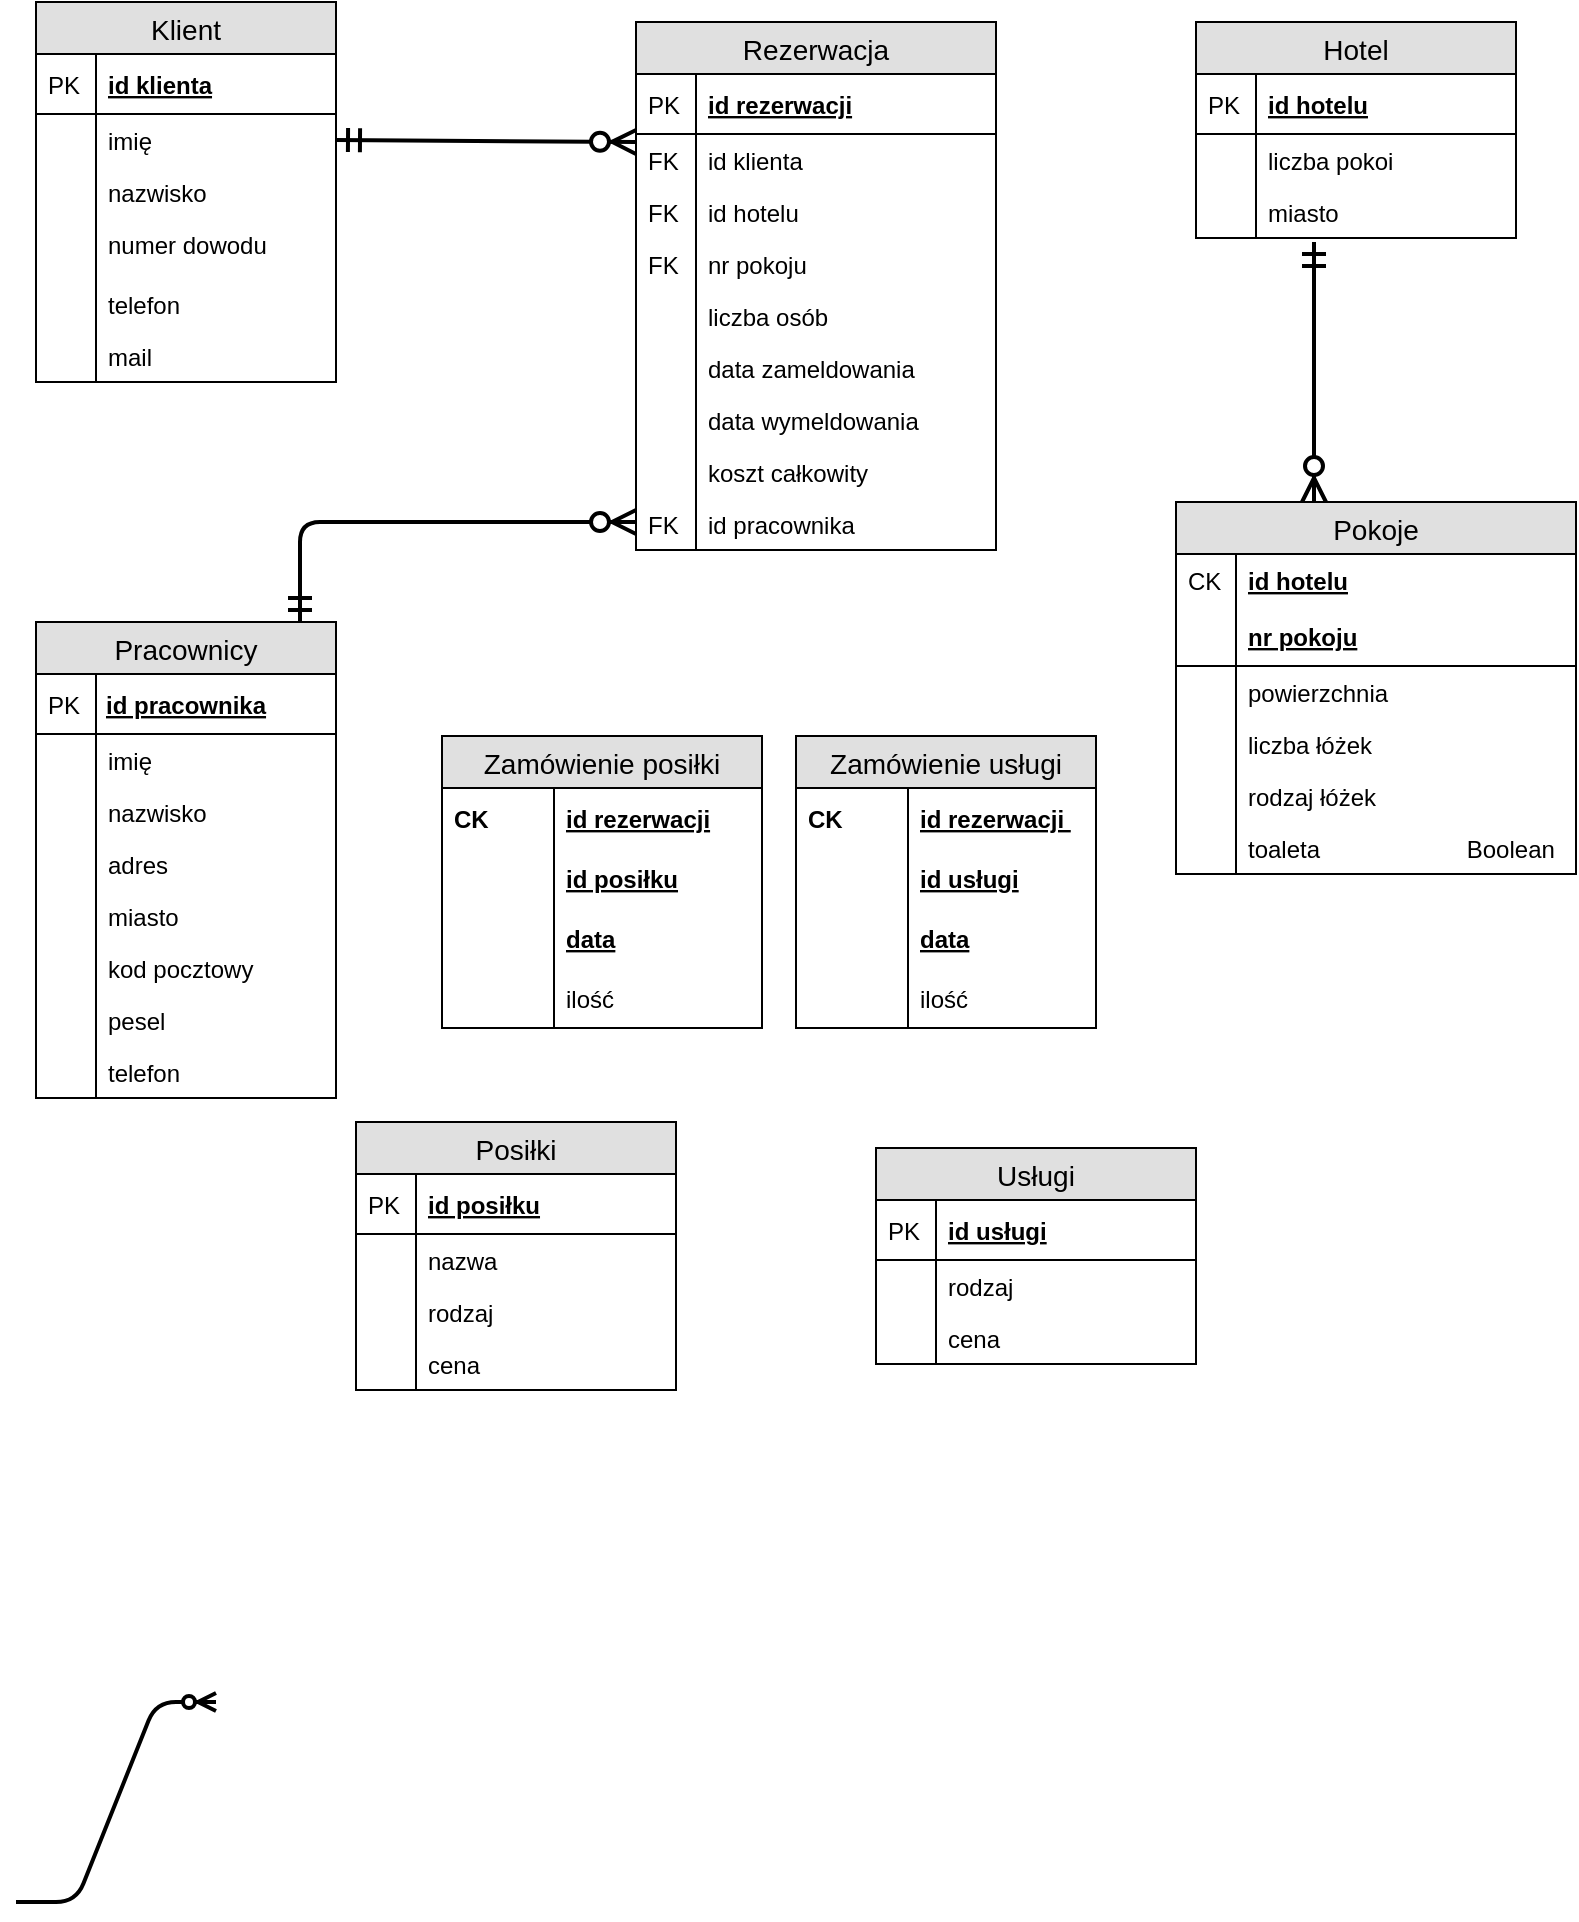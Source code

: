 <mxfile version="12.2.2" type="github" pages="1">
  <diagram id="eyHHcdrzbElofcJFkmy_" name="Page-1">
    <mxGraphModel dx="1168" dy="770" grid="1" gridSize="10" guides="1" tooltips="1" connect="1" arrows="1" fold="1" page="1" pageScale="1" pageWidth="827" pageHeight="1169" math="0" shadow="0">
      <root>
        <object label="" id="0">
          <mxCell/>
        </object>
        <mxCell id="1" parent="0"/>
        <mxCell id="zYe5BoqIVoptwqaEqp91-1" value="Rezerwacja" style="swimlane;fontStyle=0;childLayout=stackLayout;horizontal=1;startSize=26;fillColor=#e0e0e0;horizontalStack=0;resizeParent=1;resizeParentMax=0;resizeLast=0;collapsible=1;marginBottom=0;swimlaneFillColor=#ffffff;align=center;fontSize=14;" parent="1" vertex="1">
          <mxGeometry x="350" y="40" width="180" height="264" as="geometry"/>
        </mxCell>
        <mxCell id="zYe5BoqIVoptwqaEqp91-2" value="id rezerwacji" style="shape=partialRectangle;top=0;left=0;right=0;bottom=1;align=left;verticalAlign=middle;fillColor=none;spacingLeft=34;spacingRight=4;overflow=hidden;rotatable=0;points=[[0,0.5],[1,0.5]];portConstraint=eastwest;dropTarget=0;fontStyle=5;fontSize=12;" parent="zYe5BoqIVoptwqaEqp91-1" vertex="1">
          <mxGeometry y="26" width="180" height="30" as="geometry"/>
        </mxCell>
        <mxCell id="zYe5BoqIVoptwqaEqp91-3" value="PK" style="shape=partialRectangle;top=0;left=0;bottom=0;fillColor=none;align=left;verticalAlign=middle;spacingLeft=4;spacingRight=4;overflow=hidden;rotatable=0;points=[];portConstraint=eastwest;part=1;fontSize=12;" parent="zYe5BoqIVoptwqaEqp91-2" vertex="1" connectable="0">
          <mxGeometry width="30" height="30" as="geometry"/>
        </mxCell>
        <mxCell id="zYe5BoqIVoptwqaEqp91-8" value="id klienta" style="shape=partialRectangle;top=0;left=0;right=0;bottom=0;align=left;verticalAlign=top;fillColor=none;spacingLeft=34;spacingRight=4;overflow=hidden;rotatable=0;points=[[0,0.5],[1,0.5]];portConstraint=eastwest;dropTarget=0;fontSize=12;" parent="zYe5BoqIVoptwqaEqp91-1" vertex="1">
          <mxGeometry y="56" width="180" height="26" as="geometry"/>
        </mxCell>
        <mxCell id="zYe5BoqIVoptwqaEqp91-9" value="FK" style="shape=partialRectangle;top=0;left=0;bottom=0;fillColor=none;align=left;verticalAlign=top;spacingLeft=4;spacingRight=4;overflow=hidden;rotatable=0;points=[];portConstraint=eastwest;part=1;fontSize=12;" parent="zYe5BoqIVoptwqaEqp91-8" vertex="1" connectable="0">
          <mxGeometry width="30" height="26" as="geometry"/>
        </mxCell>
        <mxCell id="zYe5BoqIVoptwqaEqp91-4" value="id hotelu" style="shape=partialRectangle;top=0;left=0;right=0;bottom=0;align=left;verticalAlign=top;fillColor=none;spacingLeft=34;spacingRight=4;overflow=hidden;rotatable=0;points=[[0,0.5],[1,0.5]];portConstraint=eastwest;dropTarget=0;fontSize=12;" parent="zYe5BoqIVoptwqaEqp91-1" vertex="1">
          <mxGeometry y="82" width="180" height="26" as="geometry"/>
        </mxCell>
        <mxCell id="zYe5BoqIVoptwqaEqp91-5" value="FK" style="shape=partialRectangle;top=0;left=0;bottom=0;fillColor=none;align=left;verticalAlign=top;spacingLeft=4;spacingRight=4;overflow=hidden;rotatable=0;points=[];portConstraint=eastwest;part=1;fontSize=12;" parent="zYe5BoqIVoptwqaEqp91-4" vertex="1" connectable="0">
          <mxGeometry width="30" height="26" as="geometry"/>
        </mxCell>
        <mxCell id="zYe5BoqIVoptwqaEqp91-6" value="nr pokoju" style="shape=partialRectangle;top=0;left=0;right=0;bottom=0;align=left;verticalAlign=top;fillColor=none;spacingLeft=34;spacingRight=4;overflow=hidden;rotatable=0;points=[[0,0.5],[1,0.5]];portConstraint=eastwest;dropTarget=0;fontSize=12;" parent="zYe5BoqIVoptwqaEqp91-1" vertex="1">
          <mxGeometry y="108" width="180" height="26" as="geometry"/>
        </mxCell>
        <mxCell id="zYe5BoqIVoptwqaEqp91-7" value="FK" style="shape=partialRectangle;top=0;left=0;bottom=0;fillColor=none;align=left;verticalAlign=top;spacingLeft=4;spacingRight=4;overflow=hidden;rotatable=0;points=[];portConstraint=eastwest;part=1;fontSize=12;" parent="zYe5BoqIVoptwqaEqp91-6" vertex="1" connectable="0">
          <mxGeometry width="30" height="26" as="geometry"/>
        </mxCell>
        <mxCell id="zYe5BoqIVoptwqaEqp91-12" value="liczba osób " style="shape=partialRectangle;top=0;left=0;right=0;bottom=0;align=left;verticalAlign=top;fillColor=none;spacingLeft=34;spacingRight=4;overflow=hidden;rotatable=0;points=[[0,0.5],[1,0.5]];portConstraint=eastwest;dropTarget=0;fontSize=12;" parent="zYe5BoqIVoptwqaEqp91-1" vertex="1">
          <mxGeometry y="134" width="180" height="26" as="geometry"/>
        </mxCell>
        <mxCell id="zYe5BoqIVoptwqaEqp91-13" value="" style="shape=partialRectangle;top=0;left=0;bottom=0;fillColor=none;align=left;verticalAlign=top;spacingLeft=4;spacingRight=4;overflow=hidden;rotatable=0;points=[];portConstraint=eastwest;part=1;fontSize=12;" parent="zYe5BoqIVoptwqaEqp91-12" vertex="1" connectable="0">
          <mxGeometry width="30" height="26" as="geometry"/>
        </mxCell>
        <mxCell id="zYe5BoqIVoptwqaEqp91-14" value="data zameldowania" style="shape=partialRectangle;top=0;left=0;right=0;bottom=0;align=left;verticalAlign=top;fillColor=none;spacingLeft=34;spacingRight=4;overflow=hidden;rotatable=0;points=[[0,0.5],[1,0.5]];portConstraint=eastwest;dropTarget=0;fontSize=12;" parent="zYe5BoqIVoptwqaEqp91-1" vertex="1">
          <mxGeometry y="160" width="180" height="26" as="geometry"/>
        </mxCell>
        <mxCell id="zYe5BoqIVoptwqaEqp91-15" value="" style="shape=partialRectangle;top=0;left=0;bottom=0;fillColor=none;align=left;verticalAlign=top;spacingLeft=4;spacingRight=4;overflow=hidden;rotatable=0;points=[];portConstraint=eastwest;part=1;fontSize=12;" parent="zYe5BoqIVoptwqaEqp91-14" vertex="1" connectable="0">
          <mxGeometry width="30" height="26" as="geometry"/>
        </mxCell>
        <mxCell id="hdCmrwVaHmSog3tD7lYt-102" value="data wymeldowania" style="shape=partialRectangle;top=0;left=0;right=0;bottom=0;align=left;verticalAlign=top;fillColor=none;spacingLeft=34;spacingRight=4;overflow=hidden;rotatable=0;points=[[0,0.5],[1,0.5]];portConstraint=eastwest;dropTarget=0;fontSize=12;" vertex="1" parent="zYe5BoqIVoptwqaEqp91-1">
          <mxGeometry y="186" width="180" height="26" as="geometry"/>
        </mxCell>
        <mxCell id="hdCmrwVaHmSog3tD7lYt-103" value="" style="shape=partialRectangle;top=0;left=0;bottom=0;fillColor=none;align=left;verticalAlign=top;spacingLeft=4;spacingRight=4;overflow=hidden;rotatable=0;points=[];portConstraint=eastwest;part=1;fontSize=12;" vertex="1" connectable="0" parent="hdCmrwVaHmSog3tD7lYt-102">
          <mxGeometry width="30" height="26" as="geometry"/>
        </mxCell>
        <mxCell id="zYe5BoqIVoptwqaEqp91-39" value="koszt całkowity" style="shape=partialRectangle;top=0;left=0;right=0;bottom=0;align=left;verticalAlign=top;fillColor=none;spacingLeft=34;spacingRight=4;overflow=hidden;rotatable=0;points=[[0,0.5],[1,0.5]];portConstraint=eastwest;dropTarget=0;fontSize=12;" parent="zYe5BoqIVoptwqaEqp91-1" vertex="1">
          <mxGeometry y="212" width="180" height="26" as="geometry"/>
        </mxCell>
        <mxCell id="zYe5BoqIVoptwqaEqp91-40" value="" style="shape=partialRectangle;top=0;left=0;bottom=0;fillColor=none;align=left;verticalAlign=top;spacingLeft=4;spacingRight=4;overflow=hidden;rotatable=0;points=[];portConstraint=eastwest;part=1;fontSize=12;" parent="zYe5BoqIVoptwqaEqp91-39" vertex="1" connectable="0">
          <mxGeometry width="30" height="26" as="geometry"/>
        </mxCell>
        <mxCell id="zYe5BoqIVoptwqaEqp91-41" value="id pracownika" style="shape=partialRectangle;top=0;left=0;right=0;bottom=0;align=left;verticalAlign=top;fillColor=none;spacingLeft=34;spacingRight=4;overflow=hidden;rotatable=0;points=[[0,0.5],[1,0.5]];portConstraint=eastwest;dropTarget=0;fontSize=12;" parent="zYe5BoqIVoptwqaEqp91-1" vertex="1">
          <mxGeometry y="238" width="180" height="26" as="geometry"/>
        </mxCell>
        <mxCell id="zYe5BoqIVoptwqaEqp91-42" value="FK" style="shape=partialRectangle;top=0;left=0;bottom=0;fillColor=none;align=left;verticalAlign=top;spacingLeft=4;spacingRight=4;overflow=hidden;rotatable=0;points=[];portConstraint=eastwest;part=1;fontSize=12;" parent="zYe5BoqIVoptwqaEqp91-41" vertex="1" connectable="0">
          <mxGeometry width="30" height="26" as="geometry"/>
        </mxCell>
        <mxCell id="zYe5BoqIVoptwqaEqp91-43" value="Klient" style="swimlane;fontStyle=0;childLayout=stackLayout;horizontal=1;startSize=26;fillColor=#e0e0e0;horizontalStack=0;resizeParent=1;resizeParentMax=0;resizeLast=0;collapsible=1;marginBottom=0;swimlaneFillColor=#ffffff;align=center;fontSize=14;" parent="1" vertex="1">
          <mxGeometry x="50" y="30" width="150" height="190" as="geometry"/>
        </mxCell>
        <mxCell id="zYe5BoqIVoptwqaEqp91-44" value="id klienta" style="shape=partialRectangle;top=0;left=0;right=0;bottom=1;align=left;verticalAlign=middle;fillColor=none;spacingLeft=34;spacingRight=4;overflow=hidden;rotatable=0;points=[[0,0.5],[1,0.5]];portConstraint=eastwest;dropTarget=0;fontStyle=5;fontSize=12;" parent="zYe5BoqIVoptwqaEqp91-43" vertex="1">
          <mxGeometry y="26" width="150" height="30" as="geometry"/>
        </mxCell>
        <mxCell id="zYe5BoqIVoptwqaEqp91-45" value="PK" style="shape=partialRectangle;top=0;left=0;bottom=0;fillColor=none;align=left;verticalAlign=middle;spacingLeft=4;spacingRight=4;overflow=hidden;rotatable=0;points=[];portConstraint=eastwest;part=1;fontSize=12;" parent="zYe5BoqIVoptwqaEqp91-44" vertex="1" connectable="0">
          <mxGeometry width="30" height="30" as="geometry"/>
        </mxCell>
        <mxCell id="zYe5BoqIVoptwqaEqp91-46" value="imię             " style="shape=partialRectangle;top=0;left=0;right=0;bottom=0;align=left;verticalAlign=top;fillColor=none;spacingLeft=34;spacingRight=4;overflow=hidden;rotatable=0;points=[[0,0.5],[1,0.5]];portConstraint=eastwest;dropTarget=0;fontSize=12;" parent="zYe5BoqIVoptwqaEqp91-43" vertex="1">
          <mxGeometry y="56" width="150" height="26" as="geometry"/>
        </mxCell>
        <mxCell id="zYe5BoqIVoptwqaEqp91-47" value="" style="shape=partialRectangle;top=0;left=0;bottom=0;fillColor=none;align=left;verticalAlign=top;spacingLeft=4;spacingRight=4;overflow=hidden;rotatable=0;points=[];portConstraint=eastwest;part=1;fontSize=12;" parent="zYe5BoqIVoptwqaEqp91-46" vertex="1" connectable="0">
          <mxGeometry width="30" height="26" as="geometry"/>
        </mxCell>
        <mxCell id="zYe5BoqIVoptwqaEqp91-48" value="nazwisko     " style="shape=partialRectangle;top=0;left=0;right=0;bottom=0;align=left;verticalAlign=top;fillColor=none;spacingLeft=34;spacingRight=4;overflow=hidden;rotatable=0;points=[[0,0.5],[1,0.5]];portConstraint=eastwest;dropTarget=0;fontSize=12;" parent="zYe5BoqIVoptwqaEqp91-43" vertex="1">
          <mxGeometry y="82" width="150" height="26" as="geometry"/>
        </mxCell>
        <mxCell id="zYe5BoqIVoptwqaEqp91-49" value="" style="shape=partialRectangle;top=0;left=0;bottom=0;fillColor=none;align=left;verticalAlign=top;spacingLeft=4;spacingRight=4;overflow=hidden;rotatable=0;points=[];portConstraint=eastwest;part=1;fontSize=12;" parent="zYe5BoqIVoptwqaEqp91-48" vertex="1" connectable="0">
          <mxGeometry width="30" height="26" as="geometry"/>
        </mxCell>
        <mxCell id="zYe5BoqIVoptwqaEqp91-100" value="numer dowodu" style="shape=partialRectangle;top=0;left=0;right=0;bottom=0;align=left;verticalAlign=top;fillColor=none;spacingLeft=34;spacingRight=4;overflow=hidden;rotatable=0;points=[[0,0.5],[1,0.5]];portConstraint=eastwest;dropTarget=0;fontSize=12;" parent="zYe5BoqIVoptwqaEqp91-43" vertex="1">
          <mxGeometry y="108" width="150" height="30" as="geometry"/>
        </mxCell>
        <mxCell id="zYe5BoqIVoptwqaEqp91-101" value="" style="shape=partialRectangle;top=0;left=0;bottom=0;fillColor=none;align=left;verticalAlign=top;spacingLeft=4;spacingRight=4;overflow=hidden;rotatable=0;points=[];portConstraint=eastwest;part=1;fontSize=12;" parent="zYe5BoqIVoptwqaEqp91-100" vertex="1" connectable="0">
          <mxGeometry width="30" height="30" as="geometry"/>
        </mxCell>
        <mxCell id="zYe5BoqIVoptwqaEqp91-104" value="telefon" style="shape=partialRectangle;top=0;left=0;right=0;bottom=0;align=left;verticalAlign=top;fillColor=none;spacingLeft=34;spacingRight=4;overflow=hidden;rotatable=0;points=[[0,0.5],[1,0.5]];portConstraint=eastwest;dropTarget=0;fontSize=12;" parent="zYe5BoqIVoptwqaEqp91-43" vertex="1">
          <mxGeometry y="138" width="150" height="26" as="geometry"/>
        </mxCell>
        <mxCell id="zYe5BoqIVoptwqaEqp91-105" value="" style="shape=partialRectangle;top=0;left=0;bottom=0;fillColor=none;align=left;verticalAlign=top;spacingLeft=4;spacingRight=4;overflow=hidden;rotatable=0;points=[];portConstraint=eastwest;part=1;fontSize=12;" parent="zYe5BoqIVoptwqaEqp91-104" vertex="1" connectable="0">
          <mxGeometry width="30" height="26" as="geometry"/>
        </mxCell>
        <mxCell id="zYe5BoqIVoptwqaEqp91-106" value="mail" style="shape=partialRectangle;top=0;left=0;right=0;bottom=0;align=left;verticalAlign=top;fillColor=none;spacingLeft=34;spacingRight=4;overflow=hidden;rotatable=0;points=[[0,0.5],[1,0.5]];portConstraint=eastwest;dropTarget=0;fontSize=12;" parent="zYe5BoqIVoptwqaEqp91-43" vertex="1">
          <mxGeometry y="164" width="150" height="26" as="geometry"/>
        </mxCell>
        <mxCell id="zYe5BoqIVoptwqaEqp91-107" value="" style="shape=partialRectangle;top=0;left=0;bottom=0;fillColor=none;align=left;verticalAlign=top;spacingLeft=4;spacingRight=4;overflow=hidden;rotatable=0;points=[];portConstraint=eastwest;part=1;fontSize=12;" parent="zYe5BoqIVoptwqaEqp91-106" vertex="1" connectable="0">
          <mxGeometry width="30" height="26" as="geometry"/>
        </mxCell>
        <mxCell id="zYe5BoqIVoptwqaEqp91-54" value="Hotel" style="swimlane;fontStyle=0;childLayout=stackLayout;horizontal=1;startSize=26;fillColor=#e0e0e0;horizontalStack=0;resizeParent=1;resizeParentMax=0;resizeLast=0;collapsible=1;marginBottom=0;swimlaneFillColor=#ffffff;align=center;fontSize=14;" parent="1" vertex="1">
          <mxGeometry x="630" y="40" width="160" height="108" as="geometry"/>
        </mxCell>
        <mxCell id="zYe5BoqIVoptwqaEqp91-55" value="id hotelu" style="shape=partialRectangle;top=0;left=0;right=0;bottom=1;align=left;verticalAlign=middle;fillColor=none;spacingLeft=34;spacingRight=4;overflow=hidden;rotatable=0;points=[[0,0.5],[1,0.5]];portConstraint=eastwest;dropTarget=0;fontStyle=5;fontSize=12;" parent="zYe5BoqIVoptwqaEqp91-54" vertex="1">
          <mxGeometry y="26" width="160" height="30" as="geometry"/>
        </mxCell>
        <mxCell id="zYe5BoqIVoptwqaEqp91-56" value="PK" style="shape=partialRectangle;top=0;left=0;bottom=0;fillColor=none;align=left;verticalAlign=middle;spacingLeft=4;spacingRight=4;overflow=hidden;rotatable=0;points=[];portConstraint=eastwest;part=1;fontSize=12;" parent="zYe5BoqIVoptwqaEqp91-55" vertex="1" connectable="0">
          <mxGeometry width="30" height="30" as="geometry"/>
        </mxCell>
        <mxCell id="zYe5BoqIVoptwqaEqp91-57" value="liczba pokoi" style="shape=partialRectangle;top=0;left=0;right=0;bottom=0;align=left;verticalAlign=top;fillColor=none;spacingLeft=34;spacingRight=4;overflow=hidden;rotatable=0;points=[[0,0.5],[1,0.5]];portConstraint=eastwest;dropTarget=0;fontSize=12;" parent="zYe5BoqIVoptwqaEqp91-54" vertex="1">
          <mxGeometry y="56" width="160" height="26" as="geometry"/>
        </mxCell>
        <mxCell id="zYe5BoqIVoptwqaEqp91-58" value="" style="shape=partialRectangle;top=0;left=0;bottom=0;fillColor=none;align=left;verticalAlign=top;spacingLeft=4;spacingRight=4;overflow=hidden;rotatable=0;points=[];portConstraint=eastwest;part=1;fontSize=12;" parent="zYe5BoqIVoptwqaEqp91-57" vertex="1" connectable="0">
          <mxGeometry width="30" height="26" as="geometry"/>
        </mxCell>
        <mxCell id="zYe5BoqIVoptwqaEqp91-59" value="miasto" style="shape=partialRectangle;top=0;left=0;right=0;bottom=0;align=left;verticalAlign=top;fillColor=none;spacingLeft=34;spacingRight=4;overflow=hidden;rotatable=0;points=[[0,0.5],[1,0.5]];portConstraint=eastwest;dropTarget=0;fontSize=12;" parent="zYe5BoqIVoptwqaEqp91-54" vertex="1">
          <mxGeometry y="82" width="160" height="26" as="geometry"/>
        </mxCell>
        <mxCell id="zYe5BoqIVoptwqaEqp91-60" value="" style="shape=partialRectangle;top=0;left=0;bottom=0;fillColor=none;align=left;verticalAlign=top;spacingLeft=4;spacingRight=4;overflow=hidden;rotatable=0;points=[];portConstraint=eastwest;part=1;fontSize=12;" parent="zYe5BoqIVoptwqaEqp91-59" vertex="1" connectable="0">
          <mxGeometry width="30" height="26" as="geometry"/>
        </mxCell>
        <mxCell id="zYe5BoqIVoptwqaEqp91-117" value="Pracownicy" style="swimlane;fontStyle=0;childLayout=stackLayout;horizontal=1;startSize=26;fillColor=#e0e0e0;horizontalStack=0;resizeParent=1;resizeParentMax=0;resizeLast=0;collapsible=1;marginBottom=0;swimlaneFillColor=#ffffff;align=center;fontSize=14;" parent="1" vertex="1">
          <mxGeometry x="50" y="340" width="150" height="238" as="geometry"/>
        </mxCell>
        <mxCell id="zYe5BoqIVoptwqaEqp91-118" value="id pracownika" style="shape=partialRectangle;top=0;left=0;right=0;bottom=1;align=left;verticalAlign=middle;fillColor=none;spacingLeft=33;spacingRight=-1;overflow=hidden;rotatable=0;points=[[0,0.5],[1,0.5]];portConstraint=eastwest;dropTarget=0;fontStyle=5;fontSize=12;strokeColor=#000000;spacing=2;" parent="zYe5BoqIVoptwqaEqp91-117" vertex="1">
          <mxGeometry y="26" width="150" height="30" as="geometry"/>
        </mxCell>
        <mxCell id="zYe5BoqIVoptwqaEqp91-119" value="PK" style="shape=partialRectangle;top=0;left=0;bottom=0;fillColor=none;align=left;verticalAlign=middle;spacingLeft=4;spacingRight=4;overflow=hidden;rotatable=0;points=[];portConstraint=eastwest;part=1;fontSize=12;" parent="zYe5BoqIVoptwqaEqp91-118" vertex="1" connectable="0">
          <mxGeometry width="30" height="30" as="geometry"/>
        </mxCell>
        <mxCell id="zYe5BoqIVoptwqaEqp91-122" value="imię" style="shape=partialRectangle;top=0;left=0;right=0;bottom=0;align=left;verticalAlign=top;fillColor=none;spacingLeft=34;spacingRight=4;overflow=hidden;rotatable=0;points=[[0,0.5],[1,0.5]];portConstraint=eastwest;dropTarget=0;fontSize=12;" parent="zYe5BoqIVoptwqaEqp91-117" vertex="1">
          <mxGeometry y="56" width="150" height="26" as="geometry"/>
        </mxCell>
        <mxCell id="zYe5BoqIVoptwqaEqp91-123" value="" style="shape=partialRectangle;top=0;left=0;bottom=0;fillColor=none;align=left;verticalAlign=top;spacingLeft=4;spacingRight=4;overflow=hidden;rotatable=0;points=[];portConstraint=eastwest;part=1;fontSize=12;" parent="zYe5BoqIVoptwqaEqp91-122" vertex="1" connectable="0">
          <mxGeometry width="30" height="26" as="geometry"/>
        </mxCell>
        <mxCell id="hdCmrwVaHmSog3tD7lYt-77" value="nazwisko" style="shape=partialRectangle;top=0;left=0;right=0;bottom=0;align=left;verticalAlign=top;fillColor=none;spacingLeft=34;spacingRight=4;overflow=hidden;rotatable=0;points=[[0,0.5],[1,0.5]];portConstraint=eastwest;dropTarget=0;fontSize=12;" vertex="1" parent="zYe5BoqIVoptwqaEqp91-117">
          <mxGeometry y="82" width="150" height="26" as="geometry"/>
        </mxCell>
        <mxCell id="hdCmrwVaHmSog3tD7lYt-78" value="" style="shape=partialRectangle;top=0;left=0;bottom=0;fillColor=none;align=left;verticalAlign=top;spacingLeft=4;spacingRight=4;overflow=hidden;rotatable=0;points=[];portConstraint=eastwest;part=1;fontSize=12;" vertex="1" connectable="0" parent="hdCmrwVaHmSog3tD7lYt-77">
          <mxGeometry width="30" height="26" as="geometry"/>
        </mxCell>
        <mxCell id="zYe5BoqIVoptwqaEqp91-124" value="adres" style="shape=partialRectangle;top=0;left=0;right=0;bottom=0;align=left;verticalAlign=top;fillColor=none;spacingLeft=34;spacingRight=4;overflow=hidden;rotatable=0;points=[[0,0.5],[1,0.5]];portConstraint=eastwest;dropTarget=0;fontSize=12;" parent="zYe5BoqIVoptwqaEqp91-117" vertex="1">
          <mxGeometry y="108" width="150" height="26" as="geometry"/>
        </mxCell>
        <mxCell id="zYe5BoqIVoptwqaEqp91-125" value="" style="shape=partialRectangle;top=0;left=0;bottom=0;fillColor=none;align=left;verticalAlign=top;spacingLeft=4;spacingRight=4;overflow=hidden;rotatable=0;points=[];portConstraint=eastwest;part=1;fontSize=12;" parent="zYe5BoqIVoptwqaEqp91-124" vertex="1" connectable="0">
          <mxGeometry width="30" height="26" as="geometry"/>
        </mxCell>
        <mxCell id="hdCmrwVaHmSog3tD7lYt-81" value="miasto" style="shape=partialRectangle;top=0;left=0;right=0;bottom=0;align=left;verticalAlign=top;fillColor=none;spacingLeft=34;spacingRight=4;overflow=hidden;rotatable=0;points=[[0,0.5],[1,0.5]];portConstraint=eastwest;dropTarget=0;fontSize=12;" vertex="1" parent="zYe5BoqIVoptwqaEqp91-117">
          <mxGeometry y="134" width="150" height="26" as="geometry"/>
        </mxCell>
        <mxCell id="hdCmrwVaHmSog3tD7lYt-82" value="" style="shape=partialRectangle;top=0;left=0;bottom=0;fillColor=none;align=left;verticalAlign=top;spacingLeft=4;spacingRight=4;overflow=hidden;rotatable=0;points=[];portConstraint=eastwest;part=1;fontSize=12;" vertex="1" connectable="0" parent="hdCmrwVaHmSog3tD7lYt-81">
          <mxGeometry width="30" height="26" as="geometry"/>
        </mxCell>
        <mxCell id="hdCmrwVaHmSog3tD7lYt-83" value="kod pocztowy" style="shape=partialRectangle;top=0;left=0;right=0;bottom=0;align=left;verticalAlign=top;fillColor=none;spacingLeft=34;spacingRight=4;overflow=hidden;rotatable=0;points=[[0,0.5],[1,0.5]];portConstraint=eastwest;dropTarget=0;fontSize=12;" vertex="1" parent="zYe5BoqIVoptwqaEqp91-117">
          <mxGeometry y="160" width="150" height="26" as="geometry"/>
        </mxCell>
        <mxCell id="hdCmrwVaHmSog3tD7lYt-84" value="" style="shape=partialRectangle;top=0;left=0;bottom=0;fillColor=none;align=left;verticalAlign=top;spacingLeft=4;spacingRight=4;overflow=hidden;rotatable=0;points=[];portConstraint=eastwest;part=1;fontSize=12;" vertex="1" connectable="0" parent="hdCmrwVaHmSog3tD7lYt-83">
          <mxGeometry width="30" height="26" as="geometry"/>
        </mxCell>
        <mxCell id="hdCmrwVaHmSog3tD7lYt-85" value="pesel&#xa;" style="shape=partialRectangle;top=0;left=0;right=0;bottom=0;align=left;verticalAlign=top;fillColor=none;spacingLeft=34;spacingRight=4;overflow=hidden;rotatable=0;points=[[0,0.5],[1,0.5]];portConstraint=eastwest;dropTarget=0;fontSize=12;" vertex="1" parent="zYe5BoqIVoptwqaEqp91-117">
          <mxGeometry y="186" width="150" height="26" as="geometry"/>
        </mxCell>
        <mxCell id="hdCmrwVaHmSog3tD7lYt-86" value="" style="shape=partialRectangle;top=0;left=0;bottom=0;fillColor=none;align=left;verticalAlign=top;spacingLeft=4;spacingRight=4;overflow=hidden;rotatable=0;points=[];portConstraint=eastwest;part=1;fontSize=12;" vertex="1" connectable="0" parent="hdCmrwVaHmSog3tD7lYt-85">
          <mxGeometry width="30" height="26" as="geometry"/>
        </mxCell>
        <mxCell id="hdCmrwVaHmSog3tD7lYt-87" value="telefon" style="shape=partialRectangle;top=0;left=0;right=0;bottom=0;align=left;verticalAlign=top;fillColor=none;spacingLeft=34;spacingRight=4;overflow=hidden;rotatable=0;points=[[0,0.5],[1,0.5]];portConstraint=eastwest;dropTarget=0;fontSize=12;" vertex="1" parent="zYe5BoqIVoptwqaEqp91-117">
          <mxGeometry y="212" width="150" height="26" as="geometry"/>
        </mxCell>
        <mxCell id="hdCmrwVaHmSog3tD7lYt-88" value="" style="shape=partialRectangle;top=0;left=0;bottom=0;fillColor=none;align=left;verticalAlign=top;spacingLeft=4;spacingRight=4;overflow=hidden;rotatable=0;points=[];portConstraint=eastwest;part=1;fontSize=12;" vertex="1" connectable="0" parent="hdCmrwVaHmSog3tD7lYt-87">
          <mxGeometry width="30" height="26" as="geometry"/>
        </mxCell>
        <mxCell id="zYe5BoqIVoptwqaEqp91-137" value="Usługi" style="swimlane;fontStyle=0;childLayout=stackLayout;horizontal=1;startSize=26;fillColor=#e0e0e0;horizontalStack=0;resizeParent=1;resizeParentMax=0;resizeLast=0;collapsible=1;marginBottom=0;swimlaneFillColor=#ffffff;align=center;fontSize=14;" parent="1" vertex="1">
          <mxGeometry x="470" y="603" width="160" height="108" as="geometry"/>
        </mxCell>
        <mxCell id="zYe5BoqIVoptwqaEqp91-138" value="id usługi" style="shape=partialRectangle;top=0;left=0;right=0;bottom=1;align=left;verticalAlign=middle;fillColor=none;spacingLeft=34;spacingRight=4;overflow=hidden;rotatable=0;points=[[0,0.5],[1,0.5]];portConstraint=eastwest;dropTarget=0;fontStyle=5;fontSize=12;" parent="zYe5BoqIVoptwqaEqp91-137" vertex="1">
          <mxGeometry y="26" width="160" height="30" as="geometry"/>
        </mxCell>
        <mxCell id="zYe5BoqIVoptwqaEqp91-139" value="PK" style="shape=partialRectangle;top=0;left=0;bottom=0;fillColor=none;align=left;verticalAlign=middle;spacingLeft=4;spacingRight=4;overflow=hidden;rotatable=0;points=[];portConstraint=eastwest;part=1;fontSize=12;" parent="zYe5BoqIVoptwqaEqp91-138" vertex="1" connectable="0">
          <mxGeometry width="30" height="30" as="geometry"/>
        </mxCell>
        <mxCell id="zYe5BoqIVoptwqaEqp91-140" value="rodzaj" style="shape=partialRectangle;top=0;left=0;right=0;bottom=0;align=left;verticalAlign=top;fillColor=none;spacingLeft=34;spacingRight=4;overflow=hidden;rotatable=0;points=[[0,0.5],[1,0.5]];portConstraint=eastwest;dropTarget=0;fontSize=12;" parent="zYe5BoqIVoptwqaEqp91-137" vertex="1">
          <mxGeometry y="56" width="160" height="26" as="geometry"/>
        </mxCell>
        <mxCell id="zYe5BoqIVoptwqaEqp91-141" value="" style="shape=partialRectangle;top=0;left=0;bottom=0;fillColor=none;align=left;verticalAlign=top;spacingLeft=4;spacingRight=4;overflow=hidden;rotatable=0;points=[];portConstraint=eastwest;part=1;fontSize=12;" parent="zYe5BoqIVoptwqaEqp91-140" vertex="1" connectable="0">
          <mxGeometry width="30" height="26" as="geometry"/>
        </mxCell>
        <mxCell id="zYe5BoqIVoptwqaEqp91-142" value="cena" style="shape=partialRectangle;top=0;left=0;right=0;bottom=0;align=left;verticalAlign=top;fillColor=none;spacingLeft=34;spacingRight=4;overflow=hidden;rotatable=0;points=[[0,0.5],[1,0.5]];portConstraint=eastwest;dropTarget=0;fontSize=12;" parent="zYe5BoqIVoptwqaEqp91-137" vertex="1">
          <mxGeometry y="82" width="160" height="26" as="geometry"/>
        </mxCell>
        <mxCell id="zYe5BoqIVoptwqaEqp91-143" value="" style="shape=partialRectangle;top=0;left=0;bottom=0;fillColor=none;align=left;verticalAlign=top;spacingLeft=4;spacingRight=4;overflow=hidden;rotatable=0;points=[];portConstraint=eastwest;part=1;fontSize=12;" parent="zYe5BoqIVoptwqaEqp91-142" vertex="1" connectable="0">
          <mxGeometry width="30" height="26" as="geometry"/>
        </mxCell>
        <mxCell id="zYe5BoqIVoptwqaEqp91-148" value="Posiłki" style="swimlane;fontStyle=0;childLayout=stackLayout;horizontal=1;startSize=26;fillColor=#e0e0e0;horizontalStack=0;resizeParent=1;resizeParentMax=0;resizeLast=0;collapsible=1;marginBottom=0;swimlaneFillColor=#ffffff;align=center;fontSize=14;" parent="1" vertex="1">
          <mxGeometry x="210" y="590" width="160" height="134" as="geometry"/>
        </mxCell>
        <mxCell id="zYe5BoqIVoptwqaEqp91-149" value="id posiłku" style="shape=partialRectangle;top=0;left=0;right=0;bottom=1;align=left;verticalAlign=middle;fillColor=none;spacingLeft=34;spacingRight=4;overflow=hidden;rotatable=0;points=[[0,0.5],[1,0.5]];portConstraint=eastwest;dropTarget=0;fontStyle=5;fontSize=12;" parent="zYe5BoqIVoptwqaEqp91-148" vertex="1">
          <mxGeometry y="26" width="160" height="30" as="geometry"/>
        </mxCell>
        <mxCell id="zYe5BoqIVoptwqaEqp91-150" value="PK" style="shape=partialRectangle;top=0;left=0;bottom=0;fillColor=none;align=left;verticalAlign=middle;spacingLeft=4;spacingRight=4;overflow=hidden;rotatable=0;points=[];portConstraint=eastwest;part=1;fontSize=12;" parent="zYe5BoqIVoptwqaEqp91-149" vertex="1" connectable="0">
          <mxGeometry width="30" height="30" as="geometry"/>
        </mxCell>
        <mxCell id="zYe5BoqIVoptwqaEqp91-151" value="nazwa" style="shape=partialRectangle;top=0;left=0;right=0;bottom=0;align=left;verticalAlign=top;fillColor=none;spacingLeft=34;spacingRight=4;overflow=hidden;rotatable=0;points=[[0,0.5],[1,0.5]];portConstraint=eastwest;dropTarget=0;fontSize=12;" parent="zYe5BoqIVoptwqaEqp91-148" vertex="1">
          <mxGeometry y="56" width="160" height="26" as="geometry"/>
        </mxCell>
        <mxCell id="zYe5BoqIVoptwqaEqp91-152" value="" style="shape=partialRectangle;top=0;left=0;bottom=0;fillColor=none;align=left;verticalAlign=top;spacingLeft=4;spacingRight=4;overflow=hidden;rotatable=0;points=[];portConstraint=eastwest;part=1;fontSize=12;" parent="zYe5BoqIVoptwqaEqp91-151" vertex="1" connectable="0">
          <mxGeometry width="30" height="26" as="geometry"/>
        </mxCell>
        <mxCell id="zYe5BoqIVoptwqaEqp91-153" value="rodzaj" style="shape=partialRectangle;top=0;left=0;right=0;bottom=0;align=left;verticalAlign=top;fillColor=none;spacingLeft=34;spacingRight=4;overflow=hidden;rotatable=0;points=[[0,0.5],[1,0.5]];portConstraint=eastwest;dropTarget=0;fontSize=12;" parent="zYe5BoqIVoptwqaEqp91-148" vertex="1">
          <mxGeometry y="82" width="160" height="26" as="geometry"/>
        </mxCell>
        <mxCell id="zYe5BoqIVoptwqaEqp91-154" value="" style="shape=partialRectangle;top=0;left=0;bottom=0;fillColor=none;align=left;verticalAlign=top;spacingLeft=4;spacingRight=4;overflow=hidden;rotatable=0;points=[];portConstraint=eastwest;part=1;fontSize=12;" parent="zYe5BoqIVoptwqaEqp91-153" vertex="1" connectable="0">
          <mxGeometry width="30" height="26" as="geometry"/>
        </mxCell>
        <mxCell id="zYe5BoqIVoptwqaEqp91-155" value="cena" style="shape=partialRectangle;top=0;left=0;right=0;bottom=0;align=left;verticalAlign=top;fillColor=none;spacingLeft=34;spacingRight=4;overflow=hidden;rotatable=0;points=[[0,0.5],[1,0.5]];portConstraint=eastwest;dropTarget=0;fontSize=12;" parent="zYe5BoqIVoptwqaEqp91-148" vertex="1">
          <mxGeometry y="108" width="160" height="26" as="geometry"/>
        </mxCell>
        <mxCell id="zYe5BoqIVoptwqaEqp91-156" value="" style="shape=partialRectangle;top=0;left=0;bottom=0;fillColor=none;align=left;verticalAlign=top;spacingLeft=4;spacingRight=4;overflow=hidden;rotatable=0;points=[];portConstraint=eastwest;part=1;fontSize=12;" parent="zYe5BoqIVoptwqaEqp91-155" vertex="1" connectable="0">
          <mxGeometry width="30" height="26" as="geometry"/>
        </mxCell>
        <mxCell id="hdCmrwVaHmSog3tD7lYt-18" value="Zamówienie posiłki" style="swimlane;fontStyle=0;childLayout=stackLayout;horizontal=1;startSize=26;fillColor=#e0e0e0;horizontalStack=0;resizeParent=1;resizeParentMax=0;resizeLast=0;collapsible=1;marginBottom=0;swimlaneFillColor=#ffffff;align=center;fontSize=14;rounded=0;shadow=0;glass=0;comic=0;" vertex="1" parent="1">
          <mxGeometry x="253" y="397" width="160" height="146" as="geometry"/>
        </mxCell>
        <mxCell id="hdCmrwVaHmSog3tD7lYt-19" value="id rezerwacji" style="shape=partialRectangle;top=0;left=0;right=0;bottom=0;align=left;verticalAlign=middle;fillColor=none;spacingLeft=60;spacingRight=4;overflow=hidden;rotatable=0;points=[[0,0.5],[1,0.5]];portConstraint=eastwest;dropTarget=0;fontStyle=5;fontSize=12;" vertex="1" parent="hdCmrwVaHmSog3tD7lYt-18">
          <mxGeometry y="26" width="160" height="30" as="geometry"/>
        </mxCell>
        <mxCell id="hdCmrwVaHmSog3tD7lYt-20" value="CK" style="shape=partialRectangle;fontStyle=1;top=0;left=0;bottom=0;fillColor=none;align=left;verticalAlign=middle;spacingLeft=4;spacingRight=4;overflow=hidden;rotatable=0;points=[];portConstraint=eastwest;part=1;fontSize=12;" vertex="1" connectable="0" parent="hdCmrwVaHmSog3tD7lYt-19">
          <mxGeometry width="56" height="30" as="geometry"/>
        </mxCell>
        <mxCell id="hdCmrwVaHmSog3tD7lYt-21" value="id posiłku" style="shape=partialRectangle;top=0;left=0;right=0;bottom=0;align=left;verticalAlign=middle;fillColor=none;spacingLeft=60;spacingRight=4;overflow=hidden;rotatable=0;points=[[0,0.5],[1,0.5]];portConstraint=eastwest;dropTarget=0;fontStyle=5;fontSize=12;" vertex="1" parent="hdCmrwVaHmSog3tD7lYt-18">
          <mxGeometry y="56" width="160" height="30" as="geometry"/>
        </mxCell>
        <mxCell id="hdCmrwVaHmSog3tD7lYt-22" value="" style="shape=partialRectangle;fontStyle=1;top=0;left=0;bottom=0;fillColor=none;align=left;verticalAlign=middle;spacingLeft=4;spacingRight=4;overflow=hidden;rotatable=0;points=[];portConstraint=eastwest;part=1;fontSize=12;" vertex="1" connectable="0" parent="hdCmrwVaHmSog3tD7lYt-21">
          <mxGeometry width="56" height="30" as="geometry"/>
        </mxCell>
        <mxCell id="hdCmrwVaHmSog3tD7lYt-62" value="data" style="shape=partialRectangle;top=0;left=0;right=0;bottom=0;align=left;verticalAlign=middle;fillColor=none;spacingLeft=60;spacingRight=4;overflow=hidden;rotatable=0;points=[[0,0.5],[1,0.5]];portConstraint=eastwest;dropTarget=0;fontStyle=5;fontSize=12;" vertex="1" parent="hdCmrwVaHmSog3tD7lYt-18">
          <mxGeometry y="86" width="160" height="30" as="geometry"/>
        </mxCell>
        <mxCell id="hdCmrwVaHmSog3tD7lYt-63" value="" style="shape=partialRectangle;fontStyle=1;top=0;left=0;bottom=0;fillColor=none;align=left;verticalAlign=middle;spacingLeft=4;spacingRight=4;overflow=hidden;rotatable=0;points=[];portConstraint=eastwest;part=1;fontSize=12;" vertex="1" connectable="0" parent="hdCmrwVaHmSog3tD7lYt-62">
          <mxGeometry width="56" height="30" as="geometry"/>
        </mxCell>
        <mxCell id="hdCmrwVaHmSog3tD7lYt-98" value="ilość" style="shape=partialRectangle;top=0;left=0;right=0;bottom=0;align=left;verticalAlign=middle;fillColor=none;spacingLeft=60;spacingRight=4;overflow=hidden;rotatable=0;points=[[0,0.5],[1,0.5]];portConstraint=eastwest;dropTarget=0;fontStyle=0;fontSize=12;" vertex="1" parent="hdCmrwVaHmSog3tD7lYt-18">
          <mxGeometry y="116" width="160" height="30" as="geometry"/>
        </mxCell>
        <mxCell id="hdCmrwVaHmSog3tD7lYt-99" value="" style="shape=partialRectangle;fontStyle=1;top=0;left=0;bottom=0;fillColor=none;align=left;verticalAlign=middle;spacingLeft=4;spacingRight=4;overflow=hidden;rotatable=0;points=[];portConstraint=eastwest;part=1;fontSize=12;" vertex="1" connectable="0" parent="hdCmrwVaHmSog3tD7lYt-98">
          <mxGeometry width="56" height="30" as="geometry"/>
        </mxCell>
        <mxCell id="hdCmrwVaHmSog3tD7lYt-37" value="" style="fontSize=12;html=1;endArrow=ERzeroToMany;startArrow=ERmandOne;strokeWidth=2;jumpSize=12;endSize=9;startSize=9;exitX=1;exitY=0.5;exitDx=0;exitDy=0;startFill=0;" edge="1" parent="1" source="zYe5BoqIVoptwqaEqp91-46">
          <mxGeometry width="100" height="100" relative="1" as="geometry">
            <mxPoint x="200" y="195" as="sourcePoint"/>
            <mxPoint x="350" y="100" as="targetPoint"/>
          </mxGeometry>
        </mxCell>
        <mxCell id="hdCmrwVaHmSog3tD7lYt-39" value="" style="fontSize=12;html=1;endArrow=ERzeroToMany;startArrow=ERmandOne;strokeWidth=2;strokeColor=#000000;jumpStyle=none;bendable=1;noJump=1;startFill=1;endFill=1;anchorPointDirection=1;fixDash=0;snapToPoint=0;startSize=9;endSize=9;" edge="1" parent="1">
          <mxGeometry width="100" height="100" relative="1" as="geometry">
            <mxPoint x="689" y="150" as="sourcePoint"/>
            <mxPoint x="689" y="280" as="targetPoint"/>
          </mxGeometry>
        </mxCell>
        <mxCell id="hdCmrwVaHmSog3tD7lYt-64" value="Zamówienie usługi" style="swimlane;fontStyle=0;childLayout=stackLayout;horizontal=1;startSize=26;fillColor=#e0e0e0;horizontalStack=0;resizeParent=1;resizeParentMax=0;resizeLast=0;collapsible=1;marginBottom=0;swimlaneFillColor=#ffffff;align=center;fontSize=14;rounded=0;shadow=0;glass=0;comic=0;" vertex="1" parent="1">
          <mxGeometry x="430" y="397" width="150" height="146" as="geometry"/>
        </mxCell>
        <mxCell id="hdCmrwVaHmSog3tD7lYt-65" value="id rezerwacji " style="shape=partialRectangle;top=0;left=0;right=0;bottom=0;align=left;verticalAlign=middle;fillColor=none;spacingLeft=60;spacingRight=4;overflow=hidden;rotatable=0;points=[[0,0.5],[1,0.5]];portConstraint=eastwest;dropTarget=0;fontStyle=5;fontSize=12;strokeColor=none;" vertex="1" parent="hdCmrwVaHmSog3tD7lYt-64">
          <mxGeometry y="26" width="150" height="30" as="geometry"/>
        </mxCell>
        <mxCell id="hdCmrwVaHmSog3tD7lYt-66" value="CK" style="shape=partialRectangle;fontStyle=1;top=0;left=0;bottom=0;fillColor=none;align=left;verticalAlign=middle;spacingLeft=4;spacingRight=4;overflow=hidden;rotatable=0;points=[];portConstraint=eastwest;part=1;fontSize=12;" vertex="1" connectable="0" parent="hdCmrwVaHmSog3tD7lYt-65">
          <mxGeometry width="56" height="30" as="geometry"/>
        </mxCell>
        <mxCell id="hdCmrwVaHmSog3tD7lYt-67" value="id usługi" style="shape=partialRectangle;top=0;left=0;right=0;bottom=0;align=left;verticalAlign=middle;fillColor=none;spacingLeft=60;spacingRight=4;overflow=hidden;rotatable=0;points=[[0,0.5],[1,0.5]];portConstraint=eastwest;dropTarget=0;fontStyle=5;fontSize=12;strokeColor=#000000;" vertex="1" parent="hdCmrwVaHmSog3tD7lYt-64">
          <mxGeometry y="56" width="150" height="30" as="geometry"/>
        </mxCell>
        <mxCell id="hdCmrwVaHmSog3tD7lYt-68" value="" style="shape=partialRectangle;fontStyle=1;top=0;left=0;bottom=0;fillColor=none;align=left;verticalAlign=middle;spacingLeft=4;spacingRight=4;overflow=hidden;rotatable=0;points=[];portConstraint=eastwest;part=1;fontSize=12;" vertex="1" connectable="0" parent="hdCmrwVaHmSog3tD7lYt-67">
          <mxGeometry width="56" height="30" as="geometry"/>
        </mxCell>
        <mxCell id="hdCmrwVaHmSog3tD7lYt-71" value="data" style="shape=partialRectangle;top=0;left=0;right=0;bottom=0;align=left;verticalAlign=middle;fillColor=none;spacingLeft=60;spacingRight=4;overflow=hidden;rotatable=0;points=[[0,0.5],[1,0.5]];portConstraint=eastwest;dropTarget=0;fontStyle=5;fontSize=12;strokeColor=#000000;strokeWidth=3;perimeterSpacing=5;labelBorderColor=none;" vertex="1" parent="hdCmrwVaHmSog3tD7lYt-64">
          <mxGeometry y="86" width="150" height="30" as="geometry"/>
        </mxCell>
        <mxCell id="hdCmrwVaHmSog3tD7lYt-72" value="" style="shape=partialRectangle;fontStyle=1;top=0;left=0;bottom=0;fillColor=none;align=left;verticalAlign=middle;spacingLeft=4;spacingRight=4;overflow=hidden;rotatable=0;points=[];portConstraint=eastwest;part=1;fontSize=12;" vertex="1" connectable="0" parent="hdCmrwVaHmSog3tD7lYt-71">
          <mxGeometry width="56" height="30" as="geometry"/>
        </mxCell>
        <mxCell id="hdCmrwVaHmSog3tD7lYt-94" value="ilość" style="shape=partialRectangle;top=0;left=0;right=0;bottom=0;align=left;verticalAlign=middle;fillColor=none;spacingLeft=60;spacingRight=4;overflow=hidden;rotatable=0;points=[[0,0.5],[1,0.5]];portConstraint=eastwest;dropTarget=0;fontStyle=0;fontSize=12;strokeColor=#000000;strokeWidth=3;perimeterSpacing=5;labelBorderColor=none;" vertex="1" parent="hdCmrwVaHmSog3tD7lYt-64">
          <mxGeometry y="116" width="150" height="30" as="geometry"/>
        </mxCell>
        <mxCell id="hdCmrwVaHmSog3tD7lYt-95" value="" style="shape=partialRectangle;fontStyle=1;top=0;left=0;bottom=0;fillColor=none;align=left;verticalAlign=middle;spacingLeft=4;spacingRight=4;overflow=hidden;rotatable=0;points=[];portConstraint=eastwest;part=1;fontSize=12;" vertex="1" connectable="0" parent="hdCmrwVaHmSog3tD7lYt-94">
          <mxGeometry width="56" height="30" as="geometry"/>
        </mxCell>
        <mxCell id="zYe5BoqIVoptwqaEqp91-65" value="Pokoje" style="swimlane;fontStyle=0;childLayout=stackLayout;horizontal=1;startSize=26;fillColor=#e0e0e0;horizontalStack=0;resizeParent=1;resizeParentMax=0;resizeLast=0;collapsible=1;marginBottom=0;swimlaneFillColor=#ffffff;align=center;fontSize=14;flipV=0;fixDash=0;part=0;swimlaneLine=1;rounded=0;shadow=0;glass=0;comic=0;strokeColor=#000000;fillOpacity=100;strokeOpacity=100;" parent="1" vertex="1">
          <mxGeometry x="620" y="280" width="200" height="186" as="geometry"/>
        </mxCell>
        <mxCell id="zYe5BoqIVoptwqaEqp91-68" value="id hotelu" style="shape=partialRectangle;top=0;left=0;right=0;bottom=0;align=left;verticalAlign=top;fillColor=none;spacingLeft=34;spacingRight=4;overflow=hidden;rotatable=0;points=[[0,0.5],[1,0.5]];portConstraint=eastwest;dropTarget=0;fontSize=12;fontStyle=5" parent="zYe5BoqIVoptwqaEqp91-65" vertex="1">
          <mxGeometry y="26" width="200" height="26" as="geometry"/>
        </mxCell>
        <mxCell id="zYe5BoqIVoptwqaEqp91-69" value="CK" style="shape=partialRectangle;top=0;left=0;bottom=0;fillColor=none;align=left;verticalAlign=top;spacingLeft=4;spacingRight=4;overflow=hidden;rotatable=0;points=[];portConstraint=eastwest;part=1;fontSize=12;" parent="zYe5BoqIVoptwqaEqp91-68" vertex="1" connectable="0">
          <mxGeometry width="30" height="26" as="geometry"/>
        </mxCell>
        <mxCell id="zYe5BoqIVoptwqaEqp91-66" value="nr pokoju" style="shape=partialRectangle;top=0;left=0;right=0;bottom=1;align=left;verticalAlign=middle;fillColor=none;spacingLeft=34;spacingRight=4;overflow=hidden;rotatable=0;points=[[0,0.5],[1,0.5]];portConstraint=eastwest;dropTarget=0;fontStyle=5;fontSize=12;" parent="zYe5BoqIVoptwqaEqp91-65" vertex="1">
          <mxGeometry y="52" width="200" height="30" as="geometry"/>
        </mxCell>
        <mxCell id="zYe5BoqIVoptwqaEqp91-67" value="" style="shape=partialRectangle;top=0;left=0;bottom=0;fillColor=none;align=left;verticalAlign=middle;spacingLeft=4;spacingRight=4;overflow=hidden;rotatable=0;points=[];portConstraint=eastwest;part=1;fontSize=12;" parent="zYe5BoqIVoptwqaEqp91-66" vertex="1" connectable="0">
          <mxGeometry width="30" height="30" as="geometry"/>
        </mxCell>
        <mxCell id="zYe5BoqIVoptwqaEqp91-70" value="powierzchnia" style="shape=partialRectangle;top=0;left=0;right=0;bottom=0;align=left;verticalAlign=top;fillColor=none;spacingLeft=34;spacingRight=4;overflow=hidden;rotatable=0;points=[[0,0.5],[1,0.5]];portConstraint=eastwest;dropTarget=0;fontSize=12;" parent="zYe5BoqIVoptwqaEqp91-65" vertex="1">
          <mxGeometry y="82" width="200" height="26" as="geometry"/>
        </mxCell>
        <mxCell id="zYe5BoqIVoptwqaEqp91-71" value="" style="shape=partialRectangle;top=0;left=0;bottom=0;fillColor=none;align=left;verticalAlign=top;spacingLeft=4;spacingRight=4;overflow=hidden;rotatable=0;points=[];portConstraint=eastwest;part=1;fontSize=12;" parent="zYe5BoqIVoptwqaEqp91-70" vertex="1" connectable="0">
          <mxGeometry width="30" height="26" as="geometry"/>
        </mxCell>
        <mxCell id="zYe5BoqIVoptwqaEqp91-72" value="liczba łóżek" style="shape=partialRectangle;top=0;left=0;right=0;bottom=0;align=left;verticalAlign=top;fillColor=none;spacingLeft=34;spacingRight=4;overflow=hidden;rotatable=0;points=[[0,0.5],[1,0.5]];portConstraint=eastwest;dropTarget=0;fontSize=12;" parent="zYe5BoqIVoptwqaEqp91-65" vertex="1">
          <mxGeometry y="108" width="200" height="26" as="geometry"/>
        </mxCell>
        <mxCell id="zYe5BoqIVoptwqaEqp91-73" value="" style="shape=partialRectangle;top=0;left=0;bottom=0;fillColor=none;align=left;verticalAlign=top;spacingLeft=4;spacingRight=4;overflow=hidden;rotatable=0;points=[];portConstraint=eastwest;part=1;fontSize=12;" parent="zYe5BoqIVoptwqaEqp91-72" vertex="1" connectable="0">
          <mxGeometry width="30" height="26" as="geometry"/>
        </mxCell>
        <mxCell id="zYe5BoqIVoptwqaEqp91-131" value="rodzaj łóżek" style="shape=partialRectangle;top=0;left=0;right=0;bottom=0;align=left;verticalAlign=top;fillColor=none;spacingLeft=34;spacingRight=4;overflow=hidden;rotatable=0;points=[[0,0.5],[1,0.5]];portConstraint=eastwest;dropTarget=0;fontSize=12;" parent="zYe5BoqIVoptwqaEqp91-65" vertex="1">
          <mxGeometry y="134" width="200" height="26" as="geometry"/>
        </mxCell>
        <mxCell id="zYe5BoqIVoptwqaEqp91-132" value="" style="shape=partialRectangle;top=0;left=0;bottom=0;fillColor=none;align=left;verticalAlign=top;spacingLeft=4;spacingRight=4;overflow=hidden;rotatable=0;points=[];portConstraint=eastwest;part=1;fontSize=12;" parent="zYe5BoqIVoptwqaEqp91-131" vertex="1" connectable="0">
          <mxGeometry width="30" height="26" as="geometry"/>
        </mxCell>
        <mxCell id="hdCmrwVaHmSog3tD7lYt-1" value="toaleta                      Boolean" style="shape=partialRectangle;top=0;left=0;right=0;bottom=0;align=left;verticalAlign=top;fillColor=none;spacingLeft=34;spacingRight=4;overflow=hidden;rotatable=0;points=[[0,0.5],[1,0.5]];portConstraint=eastwest;dropTarget=0;fontSize=12;" vertex="1" parent="zYe5BoqIVoptwqaEqp91-65">
          <mxGeometry y="160" width="200" height="26" as="geometry"/>
        </mxCell>
        <mxCell id="hdCmrwVaHmSog3tD7lYt-2" value="" style="shape=partialRectangle;top=0;left=0;bottom=0;fillColor=none;align=left;verticalAlign=top;spacingLeft=4;spacingRight=4;overflow=hidden;rotatable=0;points=[];portConstraint=eastwest;part=1;fontSize=12;" vertex="1" connectable="0" parent="hdCmrwVaHmSog3tD7lYt-1">
          <mxGeometry width="30" height="26" as="geometry"/>
        </mxCell>
        <mxCell id="hdCmrwVaHmSog3tD7lYt-104" value="" style="fontSize=12;html=1;endArrow=ERzeroToMany;endFill=1;strokeColor=#000000;strokeWidth=2;startArrow=ERmandOne;startFill=0;endSize=9;startSize=9;edgeStyle=orthogonalEdgeStyle;exitX=0.88;exitY=0;exitDx=0;exitDy=0;exitPerimeter=0;" edge="1" parent="1" source="zYe5BoqIVoptwqaEqp91-117">
          <mxGeometry width="100" height="100" relative="1" as="geometry">
            <mxPoint x="200" y="400.5" as="sourcePoint"/>
            <mxPoint x="350" y="290" as="targetPoint"/>
            <Array as="points">
              <mxPoint x="182" y="290"/>
              <mxPoint x="347" y="290"/>
            </Array>
          </mxGeometry>
        </mxCell>
        <mxCell id="hdCmrwVaHmSog3tD7lYt-106" value="" style="edgeStyle=entityRelationEdgeStyle;fontSize=12;html=1;endArrow=ERzeroToMany;endFill=1;strokeColor=#000000;strokeWidth=2;" edge="1" parent="1">
          <mxGeometry width="100" height="100" relative="1" as="geometry">
            <mxPoint x="40" y="980" as="sourcePoint"/>
            <mxPoint x="140" y="880" as="targetPoint"/>
          </mxGeometry>
        </mxCell>
      </root>
    </mxGraphModel>
  </diagram>
</mxfile>
